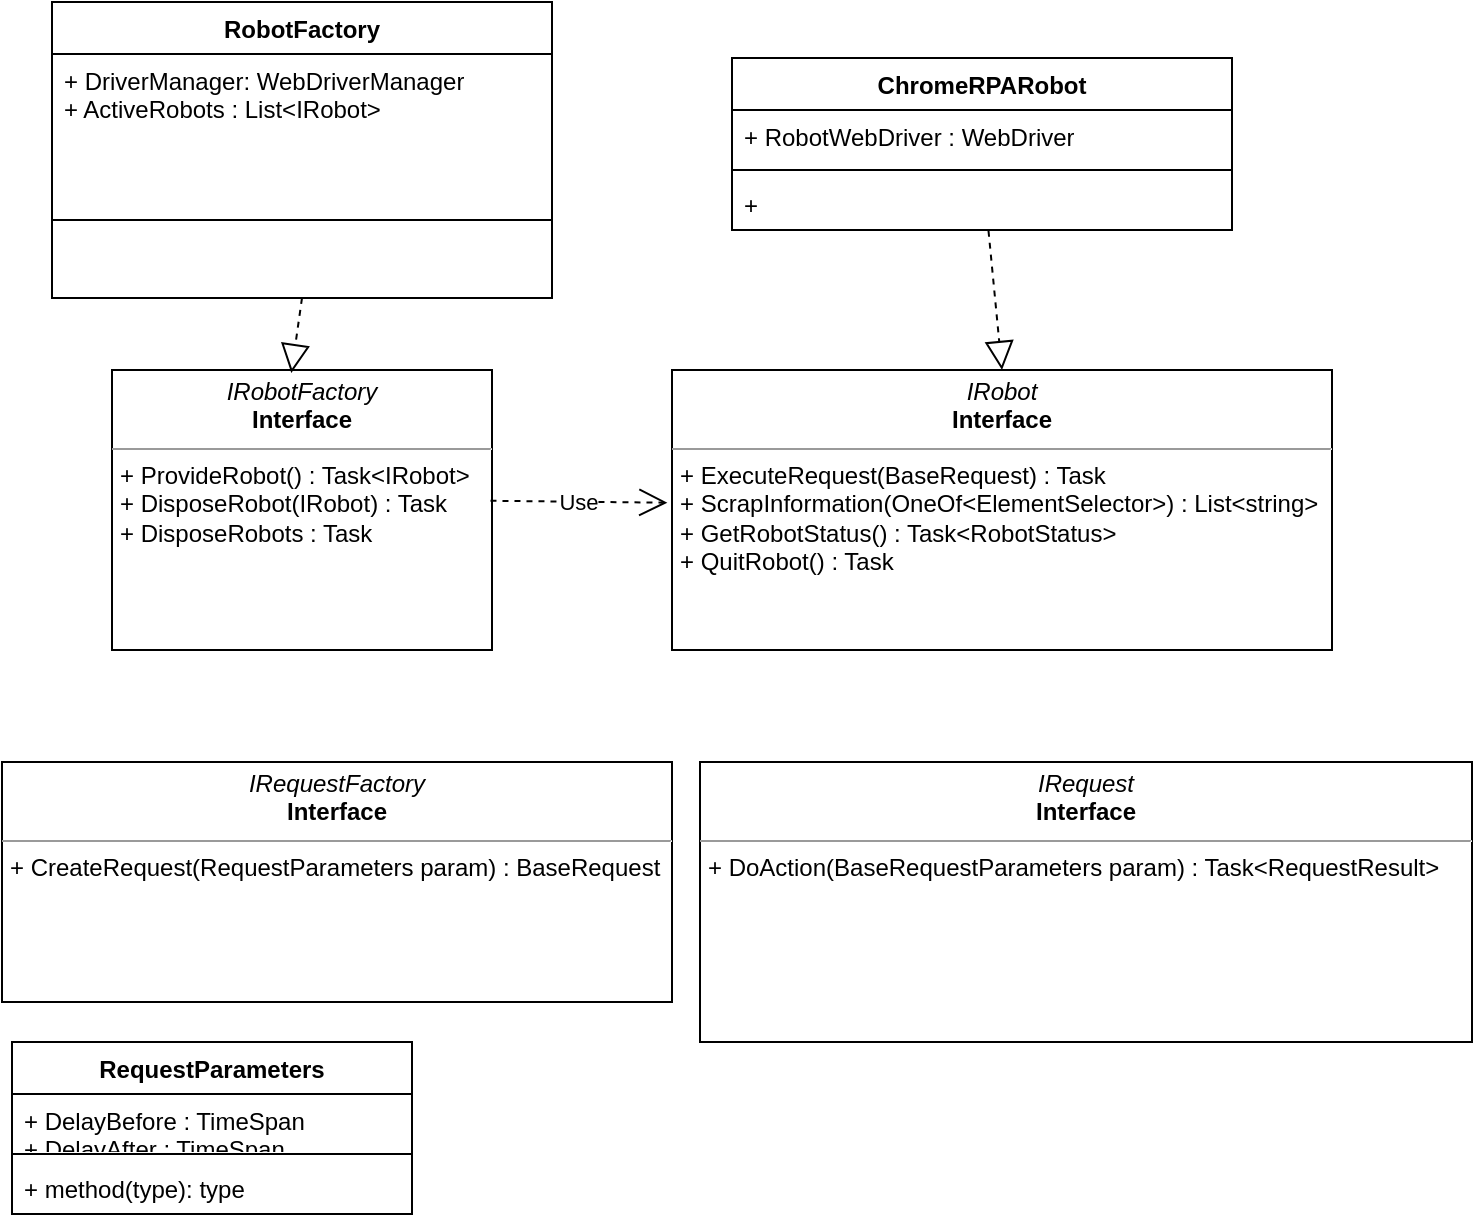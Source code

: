 <mxfile version="21.3.8" type="github">
  <diagram id="C5RBs43oDa-KdzZeNtuy" name="Page-1">
    <mxGraphModel dx="637" dy="410" grid="1" gridSize="10" guides="1" tooltips="1" connect="1" arrows="1" fold="1" page="1" pageScale="1" pageWidth="827" pageHeight="1169" math="0" shadow="0">
      <root>
        <mxCell id="WIyWlLk6GJQsqaUBKTNV-0" />
        <mxCell id="WIyWlLk6GJQsqaUBKTNV-1" parent="WIyWlLk6GJQsqaUBKTNV-0" />
        <mxCell id="sabLhN0r8eGrxlHRT0KH-0" value="&lt;p style=&quot;margin:0px;margin-top:4px;text-align:center;&quot;&gt;&lt;i&gt;IRobotFactory&lt;/i&gt;&lt;br&gt;&lt;b&gt;Interface&lt;/b&gt;&lt;/p&gt;&lt;hr size=&quot;1&quot;&gt;&lt;p style=&quot;margin:0px;margin-left:4px;&quot;&gt;&lt;/p&gt;&lt;p style=&quot;margin:0px;margin-left:4px;&quot;&gt;+ ProvideRobot() : Task&amp;lt;IRobot&amp;gt;&lt;br&gt;+ DisposeRobot(IRobot) : Task&lt;/p&gt;&lt;p style=&quot;margin:0px;margin-left:4px;&quot;&gt;+ DisposeRobots : Task&lt;/p&gt;" style="verticalAlign=top;align=left;overflow=fill;fontSize=12;fontFamily=Helvetica;html=1;whiteSpace=wrap;" vertex="1" parent="WIyWlLk6GJQsqaUBKTNV-1">
          <mxGeometry x="120" y="584" width="190" height="140" as="geometry" />
        </mxCell>
        <mxCell id="sabLhN0r8eGrxlHRT0KH-1" value="&lt;p style=&quot;margin:0px;margin-top:4px;text-align:center;&quot;&gt;&lt;i&gt;IRobot&lt;/i&gt;&lt;br&gt;&lt;b&gt;Interface&lt;/b&gt;&lt;/p&gt;&lt;hr size=&quot;1&quot;&gt;&lt;p style=&quot;margin:0px;margin-left:4px;&quot;&gt;&lt;/p&gt;&lt;p style=&quot;margin:0px;margin-left:4px;&quot;&gt;+ ExecuteRequest(BaseRequest) : Task&lt;br&gt;+ ScrapInformation(OneOf&amp;lt;ElementSelector&amp;gt;) : List&amp;lt;string&amp;gt;&lt;/p&gt;&lt;p style=&quot;margin:0px;margin-left:4px;&quot;&gt;+ GetRobotStatus() : Task&amp;lt;RobotStatus&amp;gt;&lt;/p&gt;&lt;p style=&quot;margin:0px;margin-left:4px;&quot;&gt;+ QuitRobot() : Task&lt;/p&gt;" style="verticalAlign=top;align=left;overflow=fill;fontSize=12;fontFamily=Helvetica;html=1;whiteSpace=wrap;" vertex="1" parent="WIyWlLk6GJQsqaUBKTNV-1">
          <mxGeometry x="400" y="584" width="330" height="140" as="geometry" />
        </mxCell>
        <mxCell id="sabLhN0r8eGrxlHRT0KH-4" value="Use" style="endArrow=open;endSize=12;dashed=1;html=1;rounded=0;exitX=0.996;exitY=0.467;exitDx=0;exitDy=0;exitPerimeter=0;entryX=-0.007;entryY=0.474;entryDx=0;entryDy=0;entryPerimeter=0;" edge="1" parent="WIyWlLk6GJQsqaUBKTNV-1" source="sabLhN0r8eGrxlHRT0KH-0" target="sabLhN0r8eGrxlHRT0KH-1">
          <mxGeometry width="160" relative="1" as="geometry">
            <mxPoint x="280" y="580" as="sourcePoint" />
            <mxPoint x="440" y="580" as="targetPoint" />
          </mxGeometry>
        </mxCell>
        <mxCell id="sabLhN0r8eGrxlHRT0KH-5" value="&lt;p style=&quot;margin:0px;margin-top:4px;text-align:center;&quot;&gt;&lt;i&gt;IRequest&lt;/i&gt;&lt;br&gt;&lt;b&gt;Interface&lt;/b&gt;&lt;/p&gt;&lt;hr size=&quot;1&quot;&gt;&lt;p style=&quot;margin:0px;margin-left:4px;&quot;&gt;&lt;/p&gt;&lt;p style=&quot;margin:0px;margin-left:4px;&quot;&gt;+ DoAction(BaseRequestParameters param) : Task&amp;lt;RequestResult&amp;gt;&lt;br&gt;&lt;/p&gt;" style="verticalAlign=top;align=left;overflow=fill;fontSize=12;fontFamily=Helvetica;html=1;whiteSpace=wrap;" vertex="1" parent="WIyWlLk6GJQsqaUBKTNV-1">
          <mxGeometry x="414" y="780" width="386" height="140" as="geometry" />
        </mxCell>
        <mxCell id="sabLhN0r8eGrxlHRT0KH-6" value="ChromeRPARobot" style="swimlane;fontStyle=1;align=center;verticalAlign=top;childLayout=stackLayout;horizontal=1;startSize=26;horizontalStack=0;resizeParent=1;resizeParentMax=0;resizeLast=0;collapsible=1;marginBottom=0;whiteSpace=wrap;html=1;" vertex="1" parent="WIyWlLk6GJQsqaUBKTNV-1">
          <mxGeometry x="430" y="428" width="250" height="86" as="geometry" />
        </mxCell>
        <mxCell id="sabLhN0r8eGrxlHRT0KH-7" value="+ RobotWebDriver : WebDriver" style="text;strokeColor=none;fillColor=none;align=left;verticalAlign=top;spacingLeft=4;spacingRight=4;overflow=hidden;rotatable=0;points=[[0,0.5],[1,0.5]];portConstraint=eastwest;whiteSpace=wrap;html=1;" vertex="1" parent="sabLhN0r8eGrxlHRT0KH-6">
          <mxGeometry y="26" width="250" height="26" as="geometry" />
        </mxCell>
        <mxCell id="sabLhN0r8eGrxlHRT0KH-8" value="" style="line;strokeWidth=1;fillColor=none;align=left;verticalAlign=middle;spacingTop=-1;spacingLeft=3;spacingRight=3;rotatable=0;labelPosition=right;points=[];portConstraint=eastwest;strokeColor=inherit;" vertex="1" parent="sabLhN0r8eGrxlHRT0KH-6">
          <mxGeometry y="52" width="250" height="8" as="geometry" />
        </mxCell>
        <mxCell id="sabLhN0r8eGrxlHRT0KH-9" value="+&amp;nbsp;" style="text;strokeColor=none;fillColor=none;align=left;verticalAlign=top;spacingLeft=4;spacingRight=4;overflow=hidden;rotatable=0;points=[[0,0.5],[1,0.5]];portConstraint=eastwest;whiteSpace=wrap;html=1;" vertex="1" parent="sabLhN0r8eGrxlHRT0KH-6">
          <mxGeometry y="60" width="250" height="26" as="geometry" />
        </mxCell>
        <mxCell id="sabLhN0r8eGrxlHRT0KH-12" value="&lt;p style=&quot;margin:0px;margin-top:4px;text-align:center;&quot;&gt;&lt;i&gt;IRequestFactory&lt;/i&gt;&lt;br&gt;&lt;b&gt;Interface&lt;/b&gt;&lt;/p&gt;&lt;hr size=&quot;1&quot;&gt;&lt;p style=&quot;margin:0px;margin-left:4px;&quot;&gt;&lt;/p&gt;&lt;p style=&quot;margin:0px;margin-left:4px;&quot;&gt;+ CreateRequest(RequestParameters param) : BaseRequest&lt;br&gt;&lt;/p&gt;" style="verticalAlign=top;align=left;overflow=fill;fontSize=12;fontFamily=Helvetica;html=1;whiteSpace=wrap;" vertex="1" parent="WIyWlLk6GJQsqaUBKTNV-1">
          <mxGeometry x="65" y="780" width="335" height="120" as="geometry" />
        </mxCell>
        <mxCell id="sabLhN0r8eGrxlHRT0KH-14" value="RequestParameters" style="swimlane;fontStyle=1;align=center;verticalAlign=top;childLayout=stackLayout;horizontal=1;startSize=26;horizontalStack=0;resizeParent=1;resizeParentMax=0;resizeLast=0;collapsible=1;marginBottom=0;whiteSpace=wrap;html=1;" vertex="1" parent="WIyWlLk6GJQsqaUBKTNV-1">
          <mxGeometry x="70" y="920" width="200" height="86" as="geometry" />
        </mxCell>
        <mxCell id="sabLhN0r8eGrxlHRT0KH-15" value="+ DelayBefore : TimeSpan&lt;br&gt;+ DelayAfter : TimeSpan" style="text;strokeColor=none;fillColor=none;align=left;verticalAlign=top;spacingLeft=4;spacingRight=4;overflow=hidden;rotatable=0;points=[[0,0.5],[1,0.5]];portConstraint=eastwest;whiteSpace=wrap;html=1;" vertex="1" parent="sabLhN0r8eGrxlHRT0KH-14">
          <mxGeometry y="26" width="200" height="26" as="geometry" />
        </mxCell>
        <mxCell id="sabLhN0r8eGrxlHRT0KH-16" value="" style="line;strokeWidth=1;fillColor=none;align=left;verticalAlign=middle;spacingTop=-1;spacingLeft=3;spacingRight=3;rotatable=0;labelPosition=right;points=[];portConstraint=eastwest;strokeColor=inherit;" vertex="1" parent="sabLhN0r8eGrxlHRT0KH-14">
          <mxGeometry y="52" width="200" height="8" as="geometry" />
        </mxCell>
        <mxCell id="sabLhN0r8eGrxlHRT0KH-17" value="+ method(type): type" style="text;strokeColor=none;fillColor=none;align=left;verticalAlign=top;spacingLeft=4;spacingRight=4;overflow=hidden;rotatable=0;points=[[0,0.5],[1,0.5]];portConstraint=eastwest;whiteSpace=wrap;html=1;" vertex="1" parent="sabLhN0r8eGrxlHRT0KH-14">
          <mxGeometry y="60" width="200" height="26" as="geometry" />
        </mxCell>
        <mxCell id="sabLhN0r8eGrxlHRT0KH-18" value="RobotFactory" style="swimlane;fontStyle=1;align=center;verticalAlign=top;childLayout=stackLayout;horizontal=1;startSize=26;horizontalStack=0;resizeParent=1;resizeParentMax=0;resizeLast=0;collapsible=1;marginBottom=0;whiteSpace=wrap;html=1;" vertex="1" parent="WIyWlLk6GJQsqaUBKTNV-1">
          <mxGeometry x="90" y="400" width="250" height="148" as="geometry">
            <mxRectangle x="90" y="390" width="120" height="30" as="alternateBounds" />
          </mxGeometry>
        </mxCell>
        <mxCell id="sabLhN0r8eGrxlHRT0KH-19" value="+ DriverManager: WebDriverManager&lt;br&gt;+ ActiveRobots : List&amp;lt;IRobot&amp;gt;" style="text;strokeColor=none;fillColor=none;align=left;verticalAlign=top;spacingLeft=4;spacingRight=4;overflow=hidden;rotatable=0;points=[[0,0.5],[1,0.5]];portConstraint=eastwest;whiteSpace=wrap;html=1;" vertex="1" parent="sabLhN0r8eGrxlHRT0KH-18">
          <mxGeometry y="26" width="250" height="44" as="geometry" />
        </mxCell>
        <mxCell id="sabLhN0r8eGrxlHRT0KH-20" value="" style="line;strokeWidth=1;fillColor=none;align=left;verticalAlign=middle;spacingTop=-1;spacingLeft=3;spacingRight=3;rotatable=0;labelPosition=right;points=[];portConstraint=eastwest;strokeColor=inherit;" vertex="1" parent="sabLhN0r8eGrxlHRT0KH-18">
          <mxGeometry y="70" width="250" height="78" as="geometry" />
        </mxCell>
        <mxCell id="sabLhN0r8eGrxlHRT0KH-22" value="" style="endArrow=block;dashed=1;endFill=0;endSize=12;html=1;rounded=0;exitX=0.513;exitY=1.015;exitDx=0;exitDy=0;exitPerimeter=0;entryX=0.5;entryY=0;entryDx=0;entryDy=0;" edge="1" parent="WIyWlLk6GJQsqaUBKTNV-1" source="sabLhN0r8eGrxlHRT0KH-9" target="sabLhN0r8eGrxlHRT0KH-1">
          <mxGeometry width="160" relative="1" as="geometry">
            <mxPoint x="290" y="580" as="sourcePoint" />
            <mxPoint x="450" y="580" as="targetPoint" />
          </mxGeometry>
        </mxCell>
        <mxCell id="sabLhN0r8eGrxlHRT0KH-23" value="" style="endArrow=block;dashed=1;endFill=0;endSize=12;html=1;rounded=0;entryX=0.472;entryY=0.011;entryDx=0;entryDy=0;entryPerimeter=0;exitX=0.5;exitY=1;exitDx=0;exitDy=0;" edge="1" parent="WIyWlLk6GJQsqaUBKTNV-1" source="sabLhN0r8eGrxlHRT0KH-18" target="sabLhN0r8eGrxlHRT0KH-0">
          <mxGeometry width="160" relative="1" as="geometry">
            <mxPoint x="242" y="518" as="sourcePoint" />
            <mxPoint x="450" y="580" as="targetPoint" />
          </mxGeometry>
        </mxCell>
      </root>
    </mxGraphModel>
  </diagram>
</mxfile>
